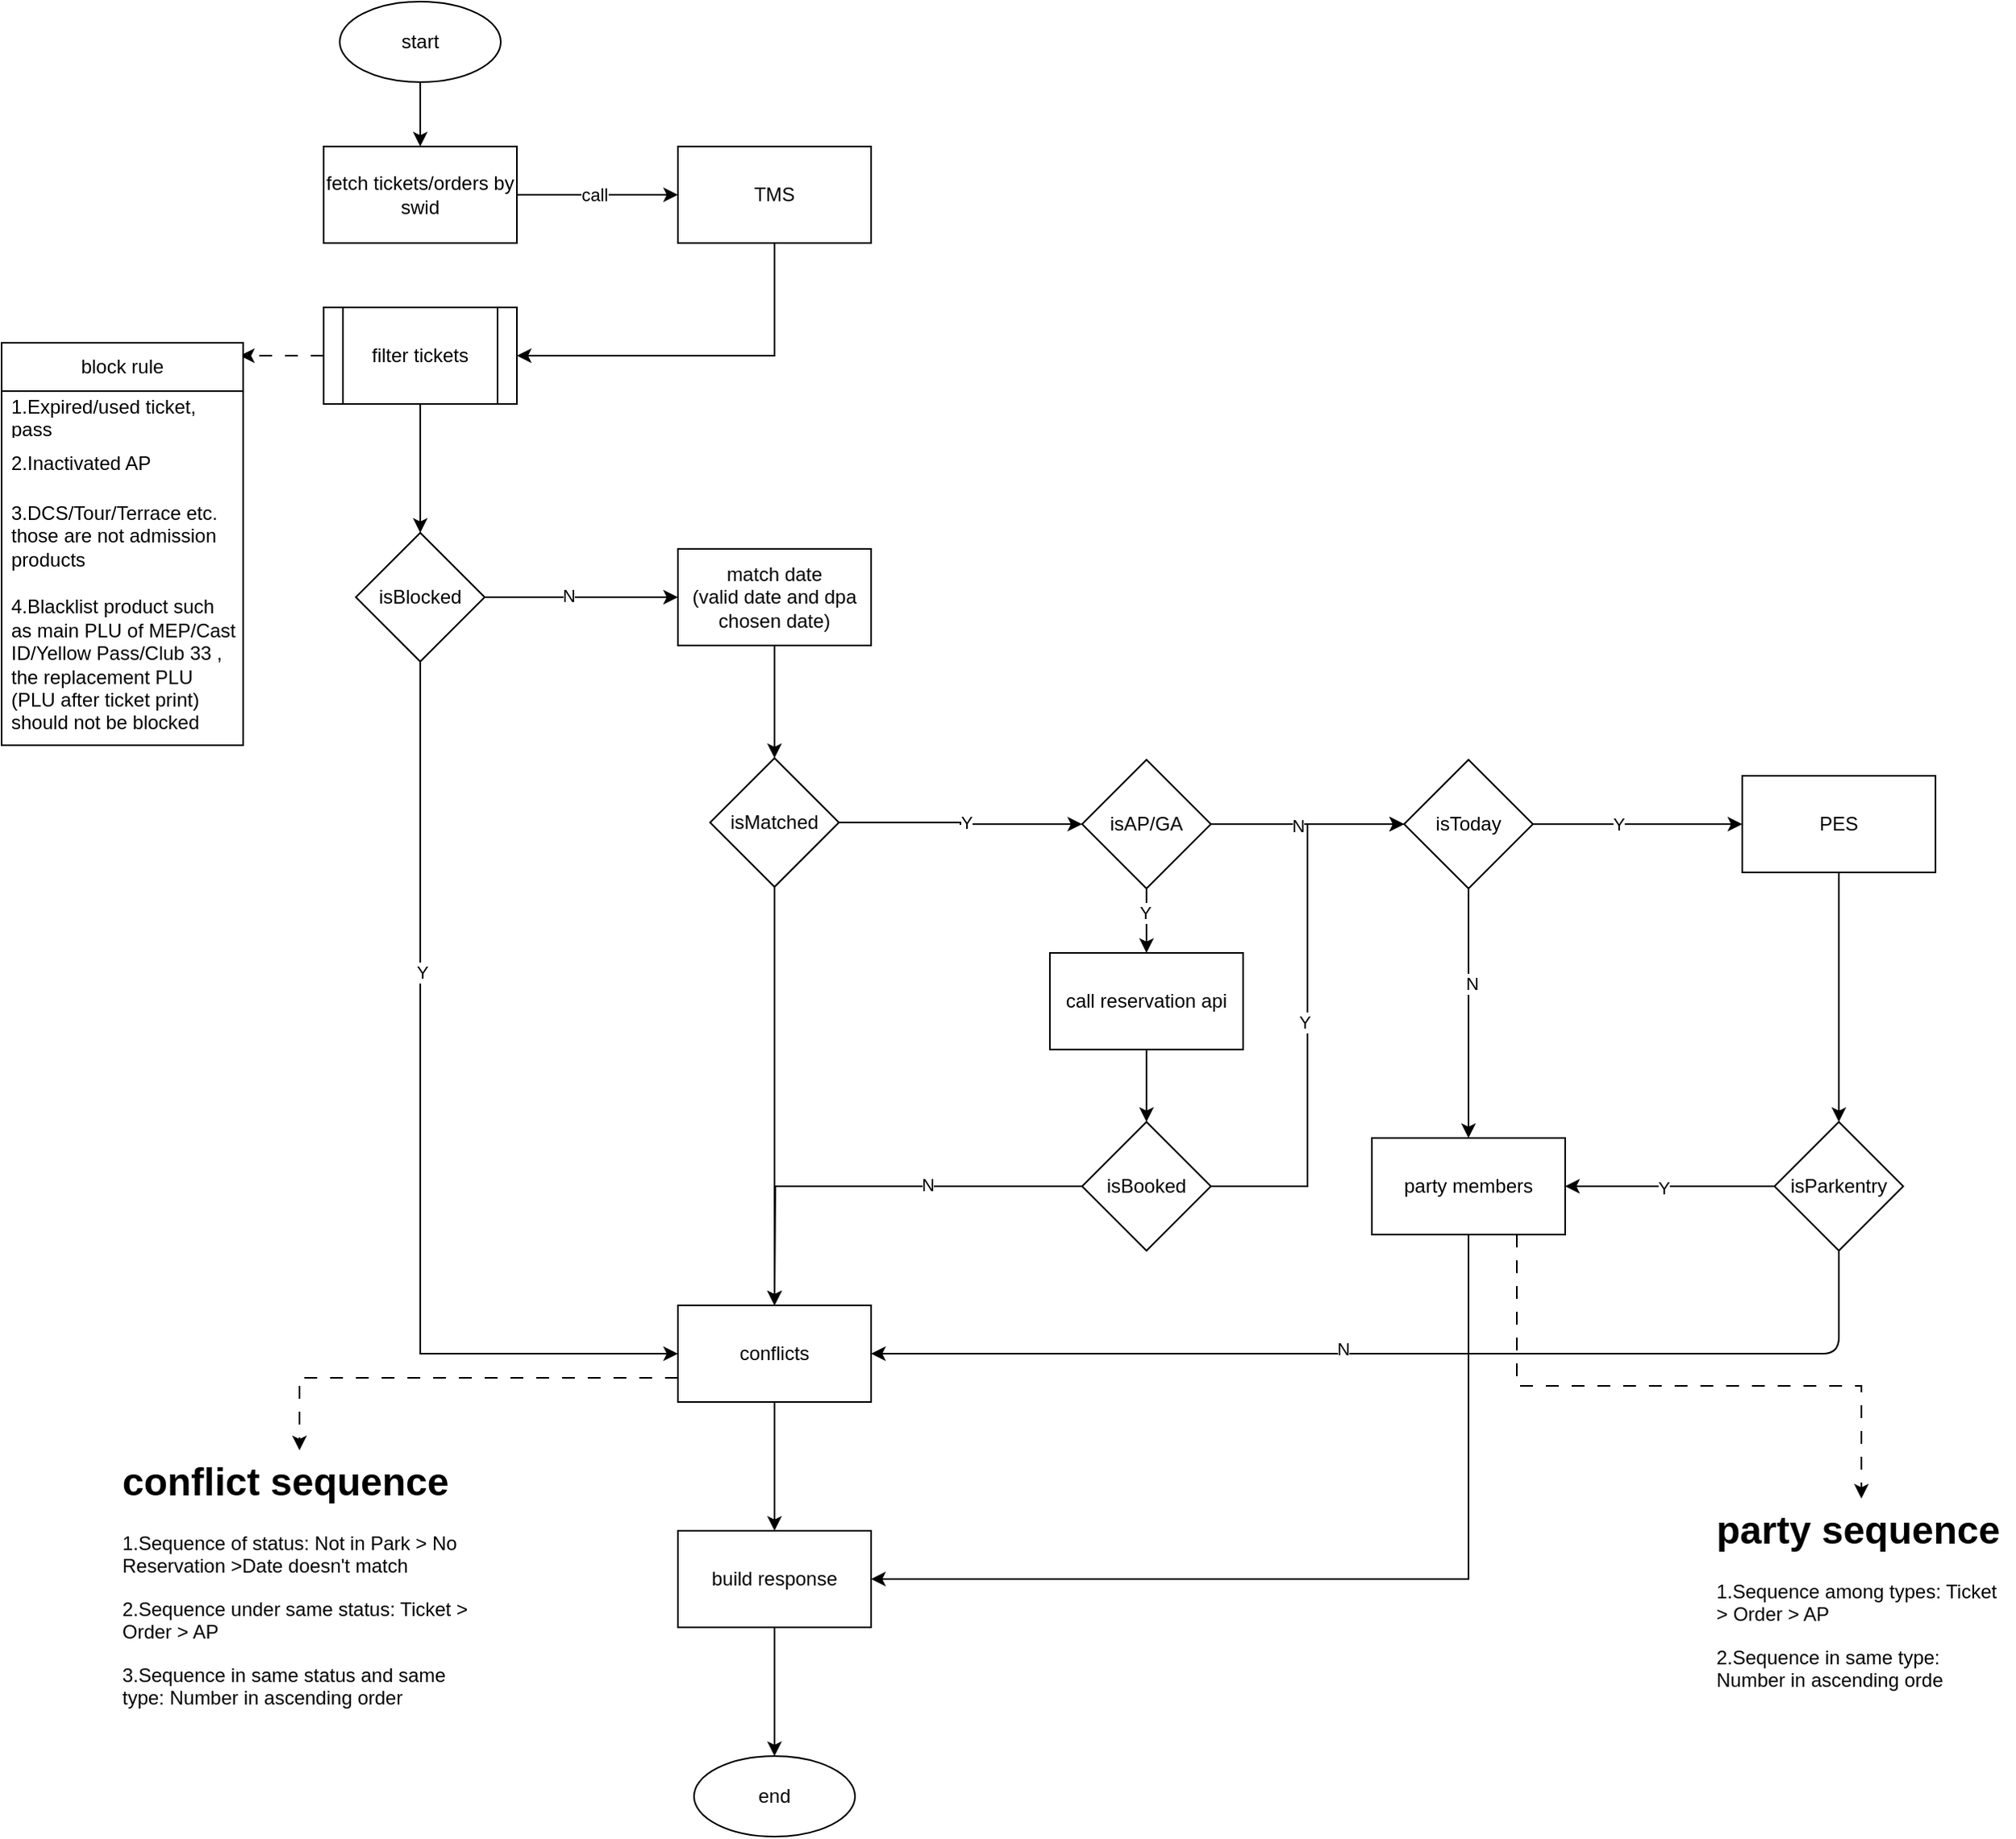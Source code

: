 <mxfile version="21.6.1" type="github">
  <diagram id="prtHgNgQTEPvFCAcTncT" name="Page-1">
    <mxGraphModel dx="1286" dy="706" grid="1" gridSize="10" guides="1" tooltips="1" connect="1" arrows="1" fold="1" page="1" pageScale="1" pageWidth="827" pageHeight="1169" math="0" shadow="0">
      <root>
        <mxCell id="0" />
        <mxCell id="1" parent="0" />
        <mxCell id="6Z4ukyNFWC2d0Hdw2C0m-22" value="" style="edgeStyle=orthogonalEdgeStyle;rounded=0;orthogonalLoop=1;jettySize=auto;html=1;" edge="1" parent="1" source="6Z4ukyNFWC2d0Hdw2C0m-10" target="6Z4ukyNFWC2d0Hdw2C0m-21">
          <mxGeometry relative="1" as="geometry" />
        </mxCell>
        <mxCell id="6Z4ukyNFWC2d0Hdw2C0m-23" value="Y" style="edgeLabel;html=1;align=center;verticalAlign=middle;resizable=0;points=[];" vertex="1" connectable="0" parent="6Z4ukyNFWC2d0Hdw2C0m-22">
          <mxGeometry x="-0.185" relative="1" as="geometry">
            <mxPoint as="offset" />
          </mxGeometry>
        </mxCell>
        <mxCell id="6Z4ukyNFWC2d0Hdw2C0m-29" style="edgeStyle=orthogonalEdgeStyle;rounded=0;orthogonalLoop=1;jettySize=auto;html=1;exitX=0.5;exitY=1;exitDx=0;exitDy=0;entryX=0.5;entryY=0;entryDx=0;entryDy=0;" edge="1" parent="1" source="6Z4ukyNFWC2d0Hdw2C0m-10" target="6Z4ukyNFWC2d0Hdw2C0m-24">
          <mxGeometry relative="1" as="geometry" />
        </mxCell>
        <mxCell id="6Z4ukyNFWC2d0Hdw2C0m-32" value="N" style="edgeLabel;html=1;align=center;verticalAlign=middle;resizable=0;points=[];" vertex="1" connectable="0" parent="6Z4ukyNFWC2d0Hdw2C0m-29">
          <mxGeometry x="-0.244" y="2" relative="1" as="geometry">
            <mxPoint as="offset" />
          </mxGeometry>
        </mxCell>
        <mxCell id="6Z4ukyNFWC2d0Hdw2C0m-10" value="isToday" style="rhombus;whiteSpace=wrap;html=1;" vertex="1" parent="1">
          <mxGeometry x="901" y="471" width="80" height="80" as="geometry" />
        </mxCell>
        <mxCell id="6Z4ukyNFWC2d0Hdw2C0m-46" style="edgeStyle=orthogonalEdgeStyle;rounded=0;orthogonalLoop=1;jettySize=auto;html=1;exitX=0.5;exitY=1;exitDx=0;exitDy=0;entryX=0.5;entryY=0;entryDx=0;entryDy=0;" edge="1" parent="1" source="6Z4ukyNFWC2d0Hdw2C0m-11" target="6Z4ukyNFWC2d0Hdw2C0m-12">
          <mxGeometry relative="1" as="geometry" />
        </mxCell>
        <mxCell id="6Z4ukyNFWC2d0Hdw2C0m-11" value="start" style="ellipse;whiteSpace=wrap;html=1;" vertex="1" parent="1">
          <mxGeometry x="240" width="100" height="50" as="geometry" />
        </mxCell>
        <mxCell id="6Z4ukyNFWC2d0Hdw2C0m-17" style="edgeStyle=orthogonalEdgeStyle;rounded=0;orthogonalLoop=1;jettySize=auto;html=1;exitX=1;exitY=0.5;exitDx=0;exitDy=0;" edge="1" parent="1" source="6Z4ukyNFWC2d0Hdw2C0m-12">
          <mxGeometry relative="1" as="geometry">
            <mxPoint x="450" y="120" as="targetPoint" />
          </mxGeometry>
        </mxCell>
        <mxCell id="6Z4ukyNFWC2d0Hdw2C0m-18" value="call" style="edgeLabel;html=1;align=center;verticalAlign=middle;resizable=0;points=[];" vertex="1" connectable="0" parent="6Z4ukyNFWC2d0Hdw2C0m-17">
          <mxGeometry x="-0.04" relative="1" as="geometry">
            <mxPoint as="offset" />
          </mxGeometry>
        </mxCell>
        <mxCell id="6Z4ukyNFWC2d0Hdw2C0m-12" value="fetch tickets/orders by swid" style="rounded=0;whiteSpace=wrap;html=1;" vertex="1" parent="1">
          <mxGeometry x="230" y="90" width="120" height="60" as="geometry" />
        </mxCell>
        <mxCell id="6Z4ukyNFWC2d0Hdw2C0m-28" value="" style="edgeStyle=orthogonalEdgeStyle;rounded=0;orthogonalLoop=1;jettySize=auto;html=1;entryX=0.5;entryY=0;entryDx=0;entryDy=0;" edge="1" parent="1" source="6Z4ukyNFWC2d0Hdw2C0m-21" target="6Z4ukyNFWC2d0Hdw2C0m-27">
          <mxGeometry relative="1" as="geometry">
            <mxPoint x="1171" y="631" as="targetPoint" />
          </mxGeometry>
        </mxCell>
        <mxCell id="6Z4ukyNFWC2d0Hdw2C0m-21" value="PES" style="whiteSpace=wrap;html=1;" vertex="1" parent="1">
          <mxGeometry x="1111" y="481" width="120" height="60" as="geometry" />
        </mxCell>
        <mxCell id="6Z4ukyNFWC2d0Hdw2C0m-79" style="edgeStyle=orthogonalEdgeStyle;rounded=0;orthogonalLoop=1;jettySize=auto;html=1;exitX=0.5;exitY=1;exitDx=0;exitDy=0;entryX=1;entryY=0.5;entryDx=0;entryDy=0;" edge="1" parent="1" source="6Z4ukyNFWC2d0Hdw2C0m-24" target="6Z4ukyNFWC2d0Hdw2C0m-80">
          <mxGeometry relative="1" as="geometry" />
        </mxCell>
        <mxCell id="6Z4ukyNFWC2d0Hdw2C0m-24" value="party members" style="whiteSpace=wrap;html=1;" vertex="1" parent="1">
          <mxGeometry x="881" y="706" width="120" height="60" as="geometry" />
        </mxCell>
        <mxCell id="6Z4ukyNFWC2d0Hdw2C0m-30" style="edgeStyle=orthogonalEdgeStyle;rounded=0;orthogonalLoop=1;jettySize=auto;html=1;exitX=0;exitY=0.5;exitDx=0;exitDy=0;entryX=1;entryY=0.5;entryDx=0;entryDy=0;" edge="1" parent="1" source="6Z4ukyNFWC2d0Hdw2C0m-27" target="6Z4ukyNFWC2d0Hdw2C0m-24">
          <mxGeometry relative="1" as="geometry">
            <mxPoint x="1131" y="671" as="sourcePoint" />
          </mxGeometry>
        </mxCell>
        <mxCell id="6Z4ukyNFWC2d0Hdw2C0m-47" value="Y" style="edgeLabel;html=1;align=center;verticalAlign=middle;resizable=0;points=[];" vertex="1" connectable="0" parent="6Z4ukyNFWC2d0Hdw2C0m-30">
          <mxGeometry x="0.061" y="1" relative="1" as="geometry">
            <mxPoint as="offset" />
          </mxGeometry>
        </mxCell>
        <mxCell id="6Z4ukyNFWC2d0Hdw2C0m-73" style="orthogonalLoop=1;jettySize=auto;html=1;exitX=0.5;exitY=1;exitDx=0;exitDy=0;entryX=1;entryY=0.5;entryDx=0;entryDy=0;edgeStyle=orthogonalEdgeStyle;rounded=1;" edge="1" parent="1" source="6Z4ukyNFWC2d0Hdw2C0m-27" target="6Z4ukyNFWC2d0Hdw2C0m-52">
          <mxGeometry relative="1" as="geometry">
            <mxPoint x="760" y="730" as="targetPoint" />
          </mxGeometry>
        </mxCell>
        <mxCell id="6Z4ukyNFWC2d0Hdw2C0m-74" value="N" style="edgeLabel;html=1;align=center;verticalAlign=middle;resizable=0;points=[];" vertex="1" connectable="0" parent="6Z4ukyNFWC2d0Hdw2C0m-73">
          <mxGeometry x="0.12" y="-3" relative="1" as="geometry">
            <mxPoint as="offset" />
          </mxGeometry>
        </mxCell>
        <mxCell id="6Z4ukyNFWC2d0Hdw2C0m-27" value="isParkentry" style="rhombus;whiteSpace=wrap;html=1;" vertex="1" parent="1">
          <mxGeometry x="1131" y="696" width="80" height="80" as="geometry" />
        </mxCell>
        <mxCell id="6Z4ukyNFWC2d0Hdw2C0m-92" style="edgeStyle=orthogonalEdgeStyle;rounded=0;orthogonalLoop=1;jettySize=auto;html=1;exitX=0.5;exitY=1;exitDx=0;exitDy=0;entryX=1;entryY=0.5;entryDx=0;entryDy=0;" edge="1" parent="1" source="6Z4ukyNFWC2d0Hdw2C0m-33" target="6Z4ukyNFWC2d0Hdw2C0m-34">
          <mxGeometry relative="1" as="geometry" />
        </mxCell>
        <mxCell id="6Z4ukyNFWC2d0Hdw2C0m-33" value="TMS" style="whiteSpace=wrap;html=1;" vertex="1" parent="1">
          <mxGeometry x="450" y="90" width="120" height="60" as="geometry" />
        </mxCell>
        <mxCell id="6Z4ukyNFWC2d0Hdw2C0m-45" style="edgeStyle=orthogonalEdgeStyle;rounded=0;orthogonalLoop=1;jettySize=auto;html=1;exitX=0;exitY=0.5;exitDx=0;exitDy=0;entryX=0.987;entryY=0.032;entryDx=0;entryDy=0;entryPerimeter=0;dashed=1;dashPattern=8 8;" edge="1" parent="1" source="6Z4ukyNFWC2d0Hdw2C0m-34" target="6Z4ukyNFWC2d0Hdw2C0m-35">
          <mxGeometry relative="1" as="geometry" />
        </mxCell>
        <mxCell id="6Z4ukyNFWC2d0Hdw2C0m-49" value="" style="edgeStyle=orthogonalEdgeStyle;rounded=0;orthogonalLoop=1;jettySize=auto;html=1;" edge="1" parent="1" source="6Z4ukyNFWC2d0Hdw2C0m-34" target="6Z4ukyNFWC2d0Hdw2C0m-48">
          <mxGeometry relative="1" as="geometry" />
        </mxCell>
        <mxCell id="6Z4ukyNFWC2d0Hdw2C0m-34" value="filter tickets" style="shape=process;whiteSpace=wrap;html=1;backgroundOutline=1;" vertex="1" parent="1">
          <mxGeometry x="230" y="190" width="120" height="60" as="geometry" />
        </mxCell>
        <mxCell id="6Z4ukyNFWC2d0Hdw2C0m-35" value="block rule" style="swimlane;fontStyle=0;childLayout=stackLayout;horizontal=1;startSize=30;horizontalStack=0;resizeParent=1;resizeParentMax=0;resizeLast=0;collapsible=1;marginBottom=0;whiteSpace=wrap;html=1;" vertex="1" parent="1">
          <mxGeometry x="30" y="212" width="150" height="250" as="geometry" />
        </mxCell>
        <mxCell id="6Z4ukyNFWC2d0Hdw2C0m-37" value="1.Expired/used ticket, pass" style="text;strokeColor=none;fillColor=none;align=left;verticalAlign=middle;spacingLeft=4;spacingRight=4;overflow=hidden;points=[[0,0.5],[1,0.5]];portConstraint=eastwest;rotatable=0;whiteSpace=wrap;html=1;" vertex="1" parent="6Z4ukyNFWC2d0Hdw2C0m-35">
          <mxGeometry y="30" width="150" height="30" as="geometry" />
        </mxCell>
        <mxCell id="6Z4ukyNFWC2d0Hdw2C0m-39" value="2.Inactivated AP" style="text;strokeColor=none;fillColor=none;align=left;verticalAlign=middle;spacingLeft=4;spacingRight=4;overflow=hidden;points=[[0,0.5],[1,0.5]];portConstraint=eastwest;rotatable=0;whiteSpace=wrap;html=1;" vertex="1" parent="6Z4ukyNFWC2d0Hdw2C0m-35">
          <mxGeometry y="60" width="150" height="30" as="geometry" />
        </mxCell>
        <mxCell id="6Z4ukyNFWC2d0Hdw2C0m-41" value="3.DCS/Tour/Terrace etc. those are not admission products" style="text;strokeColor=none;fillColor=none;align=left;verticalAlign=middle;spacingLeft=4;spacingRight=4;overflow=hidden;points=[[0,0.5],[1,0.5]];portConstraint=eastwest;rotatable=0;whiteSpace=wrap;html=1;" vertex="1" parent="6Z4ukyNFWC2d0Hdw2C0m-35">
          <mxGeometry y="90" width="150" height="60" as="geometry" />
        </mxCell>
        <mxCell id="6Z4ukyNFWC2d0Hdw2C0m-40" value="4.Blacklist product such as main PLU of MEP/Cast ID/Yellow Pass/Club 33 , the replacement PLU (PLU after ticket print) should not be blocked" style="text;strokeColor=none;fillColor=none;align=left;verticalAlign=middle;spacingLeft=4;spacingRight=4;overflow=hidden;points=[[0,0.5],[1,0.5]];portConstraint=eastwest;rotatable=0;whiteSpace=wrap;html=1;" vertex="1" parent="6Z4ukyNFWC2d0Hdw2C0m-35">
          <mxGeometry y="150" width="150" height="100" as="geometry" />
        </mxCell>
        <mxCell id="6Z4ukyNFWC2d0Hdw2C0m-59" value="" style="edgeStyle=orthogonalEdgeStyle;rounded=0;orthogonalLoop=1;jettySize=auto;html=1;entryX=0;entryY=0.5;entryDx=0;entryDy=0;" edge="1" parent="1" source="6Z4ukyNFWC2d0Hdw2C0m-48" target="6Z4ukyNFWC2d0Hdw2C0m-86">
          <mxGeometry relative="1" as="geometry" />
        </mxCell>
        <mxCell id="6Z4ukyNFWC2d0Hdw2C0m-64" value="N" style="edgeLabel;html=1;align=center;verticalAlign=middle;resizable=0;points=[];" vertex="1" connectable="0" parent="6Z4ukyNFWC2d0Hdw2C0m-59">
          <mxGeometry x="-0.143" y="1" relative="1" as="geometry">
            <mxPoint as="offset" />
          </mxGeometry>
        </mxCell>
        <mxCell id="6Z4ukyNFWC2d0Hdw2C0m-75" style="edgeStyle=orthogonalEdgeStyle;rounded=0;orthogonalLoop=1;jettySize=auto;html=1;exitX=0.5;exitY=1;exitDx=0;exitDy=0;entryX=0;entryY=0.5;entryDx=0;entryDy=0;" edge="1" parent="1" source="6Z4ukyNFWC2d0Hdw2C0m-48" target="6Z4ukyNFWC2d0Hdw2C0m-52">
          <mxGeometry relative="1" as="geometry" />
        </mxCell>
        <mxCell id="6Z4ukyNFWC2d0Hdw2C0m-76" value="Y" style="edgeLabel;html=1;align=center;verticalAlign=middle;resizable=0;points=[];" vertex="1" connectable="0" parent="6Z4ukyNFWC2d0Hdw2C0m-75">
          <mxGeometry x="-0.347" y="1" relative="1" as="geometry">
            <mxPoint as="offset" />
          </mxGeometry>
        </mxCell>
        <mxCell id="6Z4ukyNFWC2d0Hdw2C0m-48" value="isBlocked" style="rhombus;whiteSpace=wrap;html=1;" vertex="1" parent="1">
          <mxGeometry x="250" y="330" width="80" height="80" as="geometry" />
        </mxCell>
        <mxCell id="6Z4ukyNFWC2d0Hdw2C0m-81" value="" style="edgeStyle=orthogonalEdgeStyle;rounded=0;orthogonalLoop=1;jettySize=auto;html=1;" edge="1" parent="1" source="6Z4ukyNFWC2d0Hdw2C0m-52" target="6Z4ukyNFWC2d0Hdw2C0m-80">
          <mxGeometry relative="1" as="geometry" />
        </mxCell>
        <mxCell id="6Z4ukyNFWC2d0Hdw2C0m-96" style="edgeStyle=orthogonalEdgeStyle;rounded=0;orthogonalLoop=1;jettySize=auto;html=1;exitX=0;exitY=0.75;exitDx=0;exitDy=0;entryX=0.5;entryY=0;entryDx=0;entryDy=0;dashed=1;dashPattern=8 8;" edge="1" parent="1" source="6Z4ukyNFWC2d0Hdw2C0m-52" target="6Z4ukyNFWC2d0Hdw2C0m-93">
          <mxGeometry relative="1" as="geometry" />
        </mxCell>
        <mxCell id="6Z4ukyNFWC2d0Hdw2C0m-52" value="conflicts" style="whiteSpace=wrap;html=1;" vertex="1" parent="1">
          <mxGeometry x="450" y="810" width="120" height="60" as="geometry" />
        </mxCell>
        <mxCell id="6Z4ukyNFWC2d0Hdw2C0m-55" value="end" style="ellipse;whiteSpace=wrap;html=1;" vertex="1" parent="1">
          <mxGeometry x="460" y="1090" width="100" height="50" as="geometry" />
        </mxCell>
        <mxCell id="6Z4ukyNFWC2d0Hdw2C0m-61" value="" style="edgeStyle=orthogonalEdgeStyle;rounded=0;orthogonalLoop=1;jettySize=auto;html=1;" edge="1" parent="1" source="6Z4ukyNFWC2d0Hdw2C0m-58" target="6Z4ukyNFWC2d0Hdw2C0m-60">
          <mxGeometry relative="1" as="geometry" />
        </mxCell>
        <mxCell id="6Z4ukyNFWC2d0Hdw2C0m-62" value="Y" style="edgeLabel;html=1;align=center;verticalAlign=middle;resizable=0;points=[];" vertex="1" connectable="0" parent="6Z4ukyNFWC2d0Hdw2C0m-61">
          <mxGeometry x="-0.275" y="-1" relative="1" as="geometry">
            <mxPoint as="offset" />
          </mxGeometry>
        </mxCell>
        <mxCell id="6Z4ukyNFWC2d0Hdw2C0m-63" style="edgeStyle=orthogonalEdgeStyle;rounded=0;orthogonalLoop=1;jettySize=auto;html=1;exitX=1;exitY=0.5;exitDx=0;exitDy=0;" edge="1" parent="1" source="6Z4ukyNFWC2d0Hdw2C0m-58" target="6Z4ukyNFWC2d0Hdw2C0m-10">
          <mxGeometry relative="1" as="geometry" />
        </mxCell>
        <mxCell id="6Z4ukyNFWC2d0Hdw2C0m-69" value="N" style="edgeLabel;html=1;align=center;verticalAlign=middle;resizable=0;points=[];" vertex="1" connectable="0" parent="6Z4ukyNFWC2d0Hdw2C0m-63">
          <mxGeometry x="-0.1" y="-1" relative="1" as="geometry">
            <mxPoint as="offset" />
          </mxGeometry>
        </mxCell>
        <mxCell id="6Z4ukyNFWC2d0Hdw2C0m-58" value="isAP/GA" style="rhombus;whiteSpace=wrap;html=1;" vertex="1" parent="1">
          <mxGeometry x="701" y="471" width="80" height="80" as="geometry" />
        </mxCell>
        <mxCell id="6Z4ukyNFWC2d0Hdw2C0m-66" value="" style="edgeStyle=orthogonalEdgeStyle;rounded=0;orthogonalLoop=1;jettySize=auto;html=1;" edge="1" parent="1" source="6Z4ukyNFWC2d0Hdw2C0m-60" target="6Z4ukyNFWC2d0Hdw2C0m-65">
          <mxGeometry relative="1" as="geometry" />
        </mxCell>
        <mxCell id="6Z4ukyNFWC2d0Hdw2C0m-60" value="call reservation api" style="whiteSpace=wrap;html=1;" vertex="1" parent="1">
          <mxGeometry x="681" y="591" width="120" height="60" as="geometry" />
        </mxCell>
        <mxCell id="6Z4ukyNFWC2d0Hdw2C0m-70" style="edgeStyle=orthogonalEdgeStyle;rounded=0;orthogonalLoop=1;jettySize=auto;html=1;exitX=1;exitY=0.5;exitDx=0;exitDy=0;entryX=0;entryY=0.5;entryDx=0;entryDy=0;" edge="1" parent="1" source="6Z4ukyNFWC2d0Hdw2C0m-65" target="6Z4ukyNFWC2d0Hdw2C0m-10">
          <mxGeometry relative="1" as="geometry">
            <mxPoint x="881" y="736" as="targetPoint" />
          </mxGeometry>
        </mxCell>
        <mxCell id="6Z4ukyNFWC2d0Hdw2C0m-71" value="Y" style="edgeLabel;html=1;align=center;verticalAlign=middle;resizable=0;points=[];" vertex="1" connectable="0" parent="6Z4ukyNFWC2d0Hdw2C0m-70">
          <mxGeometry x="-0.06" y="2" relative="1" as="geometry">
            <mxPoint as="offset" />
          </mxGeometry>
        </mxCell>
        <mxCell id="6Z4ukyNFWC2d0Hdw2C0m-97" style="edgeStyle=orthogonalEdgeStyle;rounded=0;orthogonalLoop=1;jettySize=auto;html=1;exitX=0;exitY=0.5;exitDx=0;exitDy=0;" edge="1" parent="1" source="6Z4ukyNFWC2d0Hdw2C0m-65">
          <mxGeometry relative="1" as="geometry">
            <mxPoint x="510" y="810" as="targetPoint" />
          </mxGeometry>
        </mxCell>
        <mxCell id="6Z4ukyNFWC2d0Hdw2C0m-98" value="N" style="edgeLabel;html=1;align=center;verticalAlign=middle;resizable=0;points=[];" vertex="1" connectable="0" parent="6Z4ukyNFWC2d0Hdw2C0m-97">
          <mxGeometry x="-0.274" y="-1" relative="1" as="geometry">
            <mxPoint as="offset" />
          </mxGeometry>
        </mxCell>
        <mxCell id="6Z4ukyNFWC2d0Hdw2C0m-65" value="isBooked" style="rhombus;whiteSpace=wrap;html=1;" vertex="1" parent="1">
          <mxGeometry x="701" y="696" width="80" height="80" as="geometry" />
        </mxCell>
        <mxCell id="6Z4ukyNFWC2d0Hdw2C0m-82" style="edgeStyle=orthogonalEdgeStyle;rounded=0;orthogonalLoop=1;jettySize=auto;html=1;exitX=0.5;exitY=1;exitDx=0;exitDy=0;entryX=0.5;entryY=0;entryDx=0;entryDy=0;" edge="1" parent="1" source="6Z4ukyNFWC2d0Hdw2C0m-80" target="6Z4ukyNFWC2d0Hdw2C0m-55">
          <mxGeometry relative="1" as="geometry" />
        </mxCell>
        <mxCell id="6Z4ukyNFWC2d0Hdw2C0m-85" style="edgeStyle=orthogonalEdgeStyle;rounded=0;orthogonalLoop=1;jettySize=auto;html=1;exitX=0.75;exitY=1;exitDx=0;exitDy=0;entryX=0.5;entryY=0;entryDx=0;entryDy=0;dashed=1;dashPattern=8 8;" edge="1" parent="1" source="6Z4ukyNFWC2d0Hdw2C0m-24" target="6Z4ukyNFWC2d0Hdw2C0m-84">
          <mxGeometry relative="1" as="geometry">
            <Array as="points">
              <mxPoint x="971" y="860" />
              <mxPoint x="1185" y="860" />
            </Array>
          </mxGeometry>
        </mxCell>
        <mxCell id="6Z4ukyNFWC2d0Hdw2C0m-80" value="build response" style="whiteSpace=wrap;html=1;" vertex="1" parent="1">
          <mxGeometry x="450" y="950" width="120" height="60" as="geometry" />
        </mxCell>
        <mxCell id="6Z4ukyNFWC2d0Hdw2C0m-84" value="&lt;h1&gt;party sequence&lt;/h1&gt;&lt;p&gt;1.Sequence among types: Ticket &amp;gt; Order &amp;gt; AP&lt;/p&gt;&lt;p&gt;2.Sequence in same type: Number in ascending orde&lt;/p&gt;" style="text;html=1;strokeColor=none;fillColor=none;spacing=5;spacingTop=-20;whiteSpace=wrap;overflow=hidden;rounded=0;" vertex="1" parent="1">
          <mxGeometry x="1090" y="930" width="190" height="120" as="geometry" />
        </mxCell>
        <mxCell id="6Z4ukyNFWC2d0Hdw2C0m-88" value="" style="edgeStyle=orthogonalEdgeStyle;rounded=0;orthogonalLoop=1;jettySize=auto;html=1;" edge="1" parent="1" source="6Z4ukyNFWC2d0Hdw2C0m-86" target="6Z4ukyNFWC2d0Hdw2C0m-87">
          <mxGeometry relative="1" as="geometry" />
        </mxCell>
        <mxCell id="6Z4ukyNFWC2d0Hdw2C0m-86" value="match date&lt;br&gt;(valid date and dpa chosen date)" style="whiteSpace=wrap;html=1;" vertex="1" parent="1">
          <mxGeometry x="450" y="340" width="120" height="60" as="geometry" />
        </mxCell>
        <mxCell id="6Z4ukyNFWC2d0Hdw2C0m-89" style="edgeStyle=orthogonalEdgeStyle;rounded=0;orthogonalLoop=1;jettySize=auto;html=1;exitX=0.5;exitY=1;exitDx=0;exitDy=0;entryX=0.5;entryY=0;entryDx=0;entryDy=0;" edge="1" parent="1" source="6Z4ukyNFWC2d0Hdw2C0m-87" target="6Z4ukyNFWC2d0Hdw2C0m-52">
          <mxGeometry relative="1" as="geometry" />
        </mxCell>
        <mxCell id="6Z4ukyNFWC2d0Hdw2C0m-90" style="edgeStyle=orthogonalEdgeStyle;rounded=0;orthogonalLoop=1;jettySize=auto;html=1;exitX=1;exitY=0.5;exitDx=0;exitDy=0;entryX=0;entryY=0.5;entryDx=0;entryDy=0;" edge="1" parent="1" source="6Z4ukyNFWC2d0Hdw2C0m-87" target="6Z4ukyNFWC2d0Hdw2C0m-58">
          <mxGeometry relative="1" as="geometry" />
        </mxCell>
        <mxCell id="6Z4ukyNFWC2d0Hdw2C0m-91" value="Y" style="edgeLabel;html=1;align=center;verticalAlign=middle;resizable=0;points=[];" vertex="1" connectable="0" parent="6Z4ukyNFWC2d0Hdw2C0m-90">
          <mxGeometry x="0.044" y="1" relative="1" as="geometry">
            <mxPoint as="offset" />
          </mxGeometry>
        </mxCell>
        <mxCell id="6Z4ukyNFWC2d0Hdw2C0m-87" value="isMatched" style="rhombus;whiteSpace=wrap;html=1;" vertex="1" parent="1">
          <mxGeometry x="470" y="470" width="80" height="80" as="geometry" />
        </mxCell>
        <mxCell id="6Z4ukyNFWC2d0Hdw2C0m-93" value="&lt;h1&gt;conflict sequence&lt;/h1&gt;&lt;p&gt;1.Sequence of status: Not in Park &amp;gt; No Reservation &amp;gt;Date doesn&#39;t match&lt;/p&gt;&lt;p&gt;2.Sequence under same status: Ticket &amp;gt; Order &amp;gt; AP&lt;/p&gt;&lt;p&gt;3.Sequence in same status and same type: Number in ascending order&lt;/p&gt;" style="text;html=1;strokeColor=none;fillColor=none;spacing=5;spacingTop=-20;whiteSpace=wrap;overflow=hidden;rounded=0;" vertex="1" parent="1">
          <mxGeometry x="100" y="900" width="230" height="180" as="geometry" />
        </mxCell>
      </root>
    </mxGraphModel>
  </diagram>
</mxfile>
